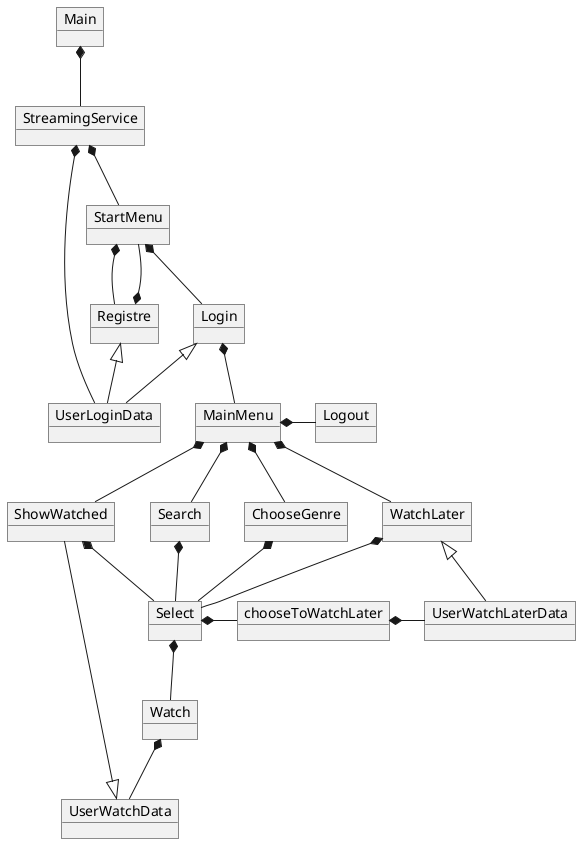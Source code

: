 @startuml
'https://plantuml.com/sequence-diagram

object Main
object StreamingService
object StartMenu
object Registre
object Login
object MainMenu


object UserLoginData
object UserWatchLaterData
object UserWatchData
object Logout

object Search
object ChooseGenre
object ShowWatched
object Watch
object WatchLater
object chooseToWatchLater

object Select

Main *-- StreamingService
StreamingService *-- StartMenu
StartMenu *-- Registre
StartMenu *-- Login
Registre *-- StartMenu

StreamingService *- UserLoginData
Registre <|-- UserLoginData
Login <|-- UserLoginData

Login *-- MainMenu
MainMenu *-- Search
MainMenu *-- ChooseGenre
MainMenu *-- ShowWatched
MainMenu *-- WatchLater
MainMenu *- Logout

Search *-- Select
ChooseGenre *-- Select
ShowWatched *-- Select
WatchLater *-- Select
Select *-- Watch
Select *- chooseToWatchLater
chooseToWatchLater *- UserWatchLaterData
WatchLater <|-- UserWatchLaterData
Watch *-- UserWatchData

UserWatchData <|- ShowWatched
@enduml